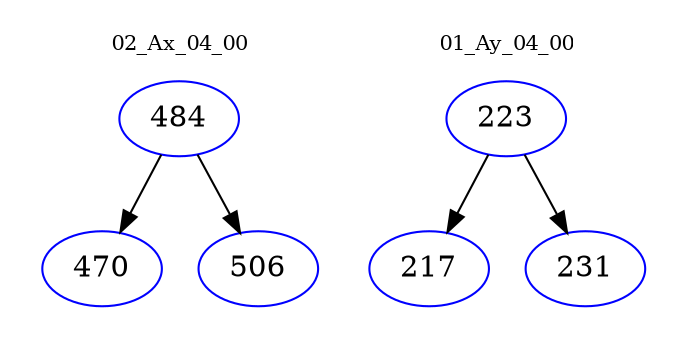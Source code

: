 digraph{
subgraph cluster_0 {
color = white
label = "02_Ax_04_00";
fontsize=10;
T0_484 [label="484", color="blue"]
T0_484 -> T0_470 [color="black"]
T0_470 [label="470", color="blue"]
T0_484 -> T0_506 [color="black"]
T0_506 [label="506", color="blue"]
}
subgraph cluster_1 {
color = white
label = "01_Ay_04_00";
fontsize=10;
T1_223 [label="223", color="blue"]
T1_223 -> T1_217 [color="black"]
T1_217 [label="217", color="blue"]
T1_223 -> T1_231 [color="black"]
T1_231 [label="231", color="blue"]
}
}
